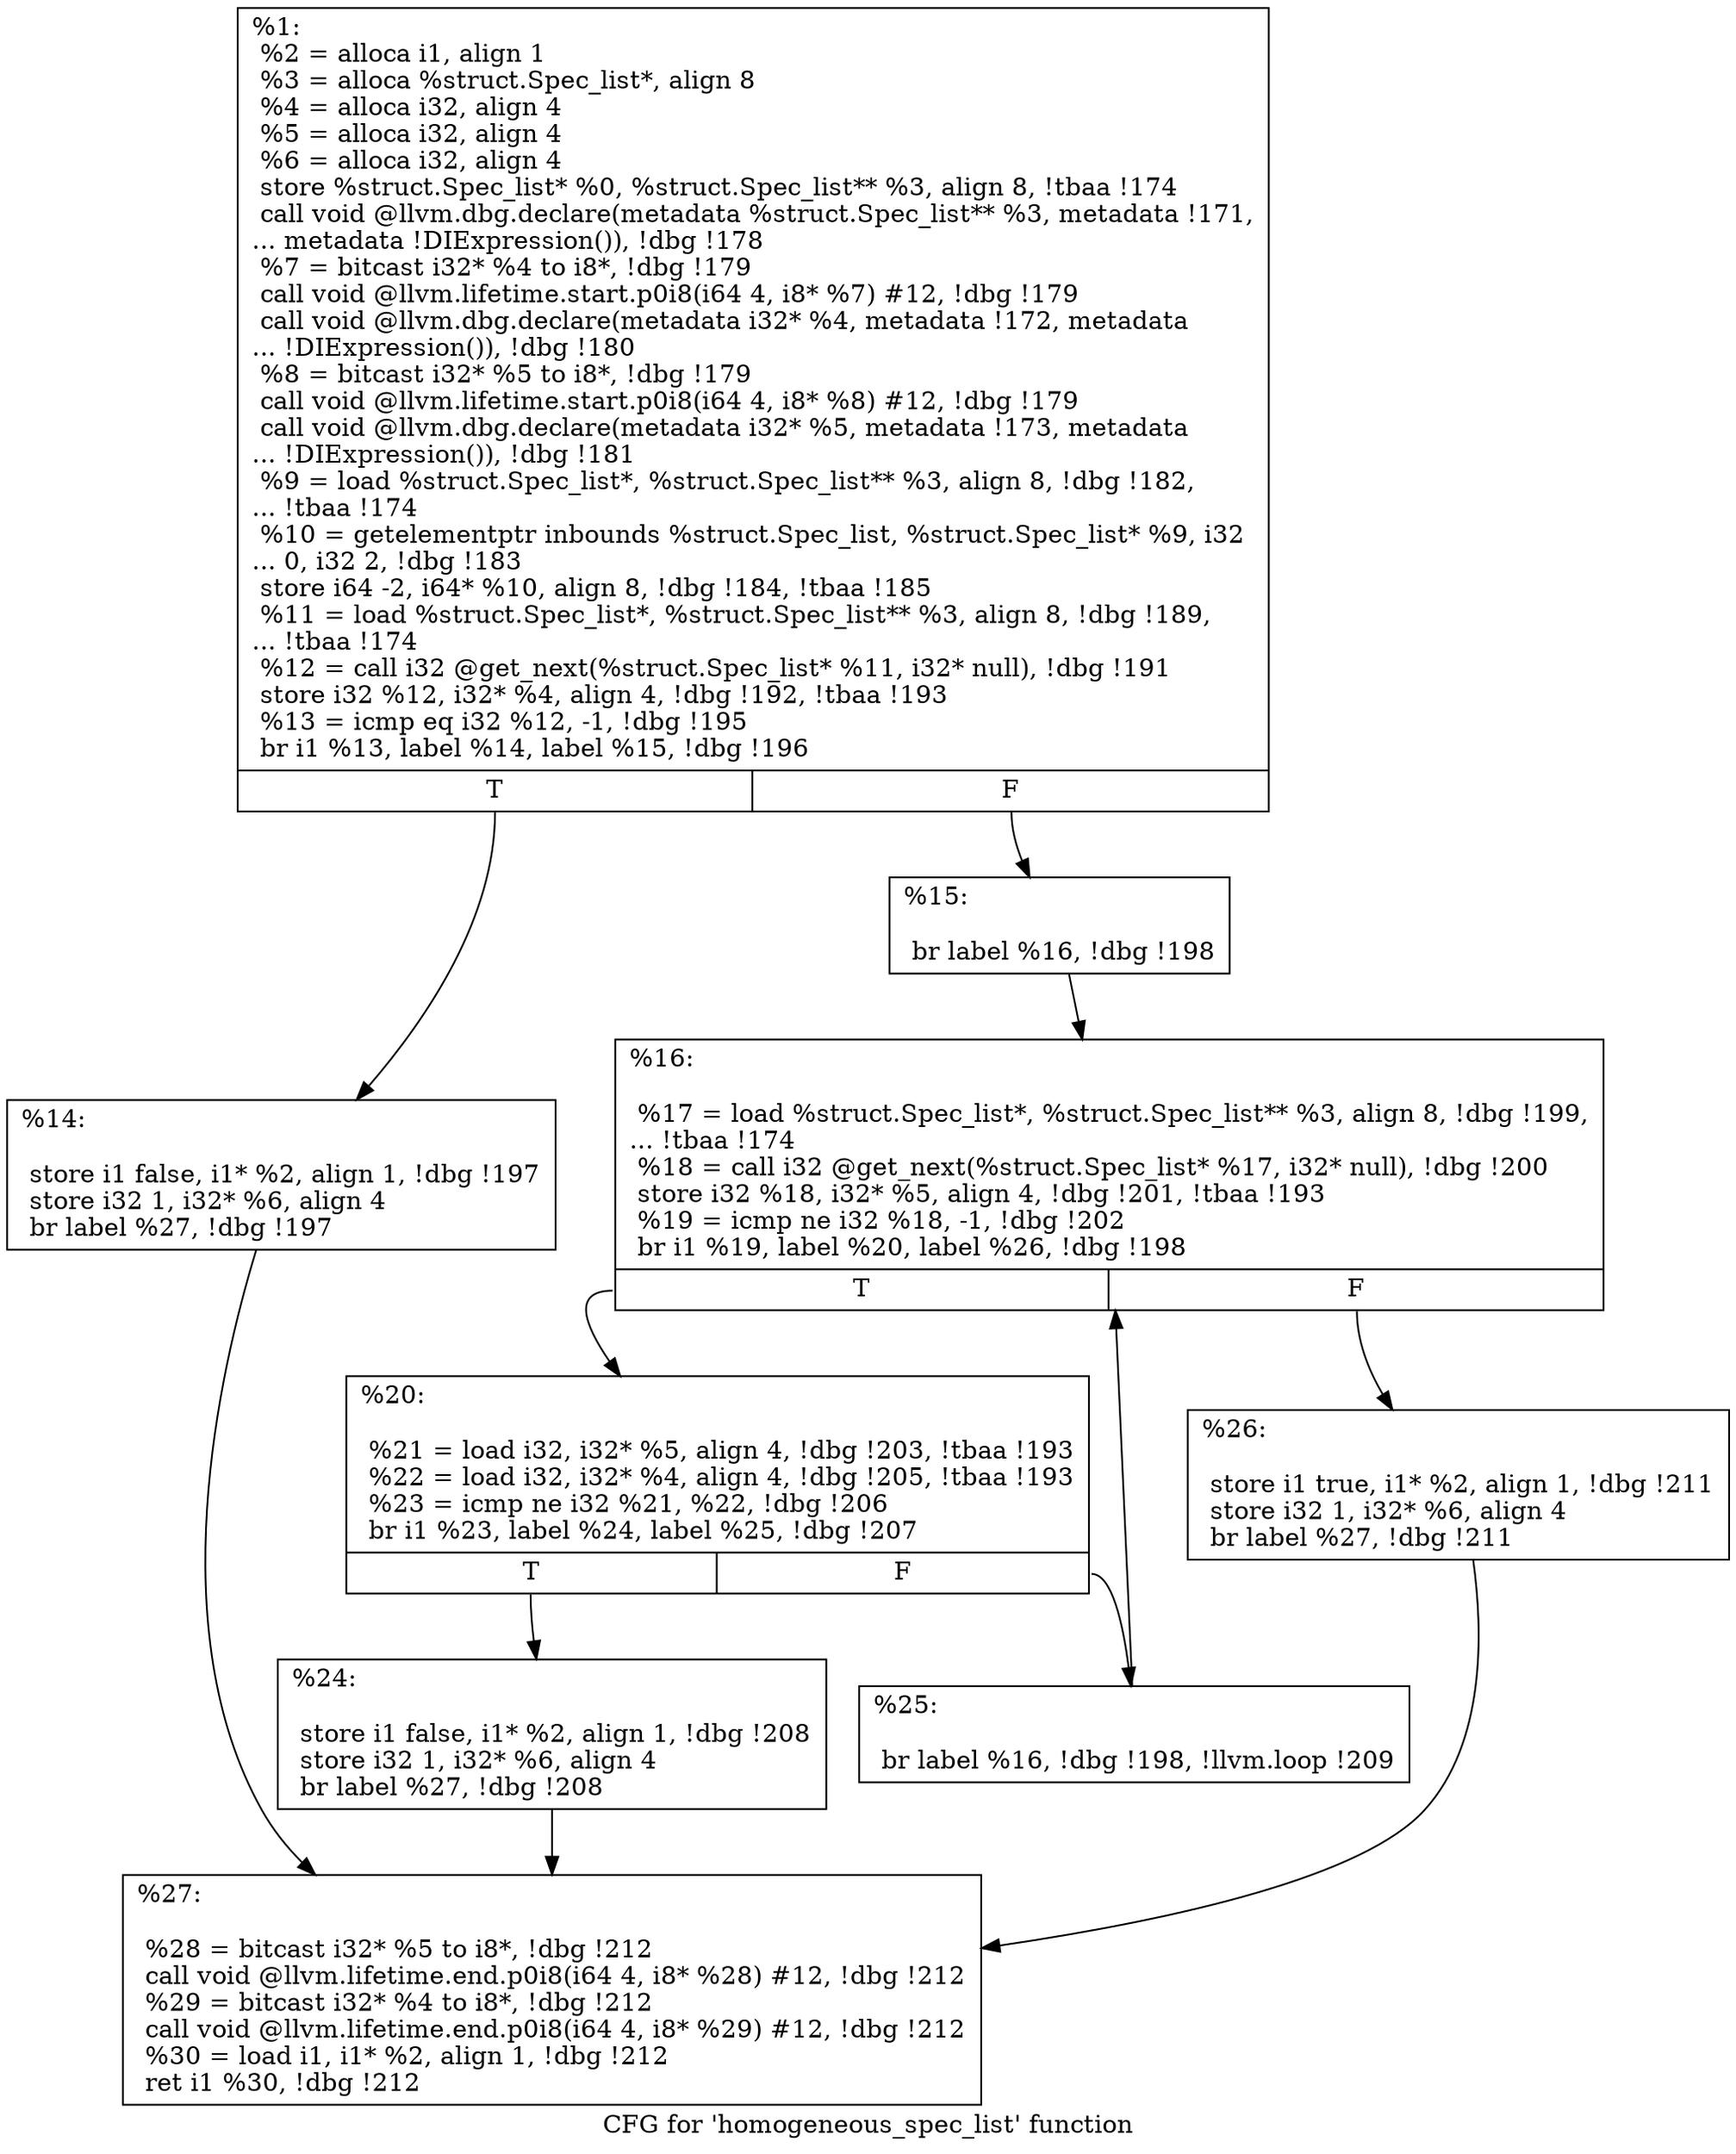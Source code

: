 digraph "CFG for 'homogeneous_spec_list' function" {
	label="CFG for 'homogeneous_spec_list' function";

	Node0x1422ff0 [shape=record,label="{%1:\l  %2 = alloca i1, align 1\l  %3 = alloca %struct.Spec_list*, align 8\l  %4 = alloca i32, align 4\l  %5 = alloca i32, align 4\l  %6 = alloca i32, align 4\l  store %struct.Spec_list* %0, %struct.Spec_list** %3, align 8, !tbaa !174\l  call void @llvm.dbg.declare(metadata %struct.Spec_list** %3, metadata !171,\l... metadata !DIExpression()), !dbg !178\l  %7 = bitcast i32* %4 to i8*, !dbg !179\l  call void @llvm.lifetime.start.p0i8(i64 4, i8* %7) #12, !dbg !179\l  call void @llvm.dbg.declare(metadata i32* %4, metadata !172, metadata\l... !DIExpression()), !dbg !180\l  %8 = bitcast i32* %5 to i8*, !dbg !179\l  call void @llvm.lifetime.start.p0i8(i64 4, i8* %8) #12, !dbg !179\l  call void @llvm.dbg.declare(metadata i32* %5, metadata !173, metadata\l... !DIExpression()), !dbg !181\l  %9 = load %struct.Spec_list*, %struct.Spec_list** %3, align 8, !dbg !182,\l... !tbaa !174\l  %10 = getelementptr inbounds %struct.Spec_list, %struct.Spec_list* %9, i32\l... 0, i32 2, !dbg !183\l  store i64 -2, i64* %10, align 8, !dbg !184, !tbaa !185\l  %11 = load %struct.Spec_list*, %struct.Spec_list** %3, align 8, !dbg !189,\l... !tbaa !174\l  %12 = call i32 @get_next(%struct.Spec_list* %11, i32* null), !dbg !191\l  store i32 %12, i32* %4, align 4, !dbg !192, !tbaa !193\l  %13 = icmp eq i32 %12, -1, !dbg !195\l  br i1 %13, label %14, label %15, !dbg !196\l|{<s0>T|<s1>F}}"];
	Node0x1422ff0:s0 -> Node0x1423040;
	Node0x1422ff0:s1 -> Node0x1423090;
	Node0x1423040 [shape=record,label="{%14:\l\l  store i1 false, i1* %2, align 1, !dbg !197\l  store i32 1, i32* %6, align 4\l  br label %27, !dbg !197\l}"];
	Node0x1423040 -> Node0x1423270;
	Node0x1423090 [shape=record,label="{%15:\l\l  br label %16, !dbg !198\l}"];
	Node0x1423090 -> Node0x14230e0;
	Node0x14230e0 [shape=record,label="{%16:\l\l  %17 = load %struct.Spec_list*, %struct.Spec_list** %3, align 8, !dbg !199,\l... !tbaa !174\l  %18 = call i32 @get_next(%struct.Spec_list* %17, i32* null), !dbg !200\l  store i32 %18, i32* %5, align 4, !dbg !201, !tbaa !193\l  %19 = icmp ne i32 %18, -1, !dbg !202\l  br i1 %19, label %20, label %26, !dbg !198\l|{<s0>T|<s1>F}}"];
	Node0x14230e0:s0 -> Node0x1423130;
	Node0x14230e0:s1 -> Node0x1423220;
	Node0x1423130 [shape=record,label="{%20:\l\l  %21 = load i32, i32* %5, align 4, !dbg !203, !tbaa !193\l  %22 = load i32, i32* %4, align 4, !dbg !205, !tbaa !193\l  %23 = icmp ne i32 %21, %22, !dbg !206\l  br i1 %23, label %24, label %25, !dbg !207\l|{<s0>T|<s1>F}}"];
	Node0x1423130:s0 -> Node0x1423180;
	Node0x1423130:s1 -> Node0x14231d0;
	Node0x1423180 [shape=record,label="{%24:\l\l  store i1 false, i1* %2, align 1, !dbg !208\l  store i32 1, i32* %6, align 4\l  br label %27, !dbg !208\l}"];
	Node0x1423180 -> Node0x1423270;
	Node0x14231d0 [shape=record,label="{%25:\l\l  br label %16, !dbg !198, !llvm.loop !209\l}"];
	Node0x14231d0 -> Node0x14230e0;
	Node0x1423220 [shape=record,label="{%26:\l\l  store i1 true, i1* %2, align 1, !dbg !211\l  store i32 1, i32* %6, align 4\l  br label %27, !dbg !211\l}"];
	Node0x1423220 -> Node0x1423270;
	Node0x1423270 [shape=record,label="{%27:\l\l  %28 = bitcast i32* %5 to i8*, !dbg !212\l  call void @llvm.lifetime.end.p0i8(i64 4, i8* %28) #12, !dbg !212\l  %29 = bitcast i32* %4 to i8*, !dbg !212\l  call void @llvm.lifetime.end.p0i8(i64 4, i8* %29) #12, !dbg !212\l  %30 = load i1, i1* %2, align 1, !dbg !212\l  ret i1 %30, !dbg !212\l}"];
}
